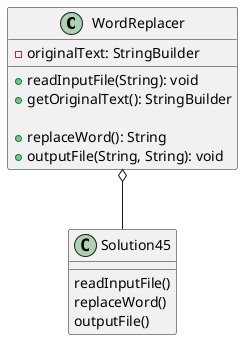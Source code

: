 /*
 *  UCF COP3330 Fall 2021 Assignment 4 Solutions
 *  Copyright 2021 first_name last_name
 */

@startuml
'https://plantuml.com/class-diagram

WordReplacer o--Solution45

class Solution45 {
    readInputFile()
    replaceWord()
    outputFile()
}

class WordReplacer {
    - originalText: StringBuilder

    + readInputFile(String): void
    + getOriginalText(): StringBuilder

    + replaceWord(): String
    + outputFile(String, String): void
}

@enduml